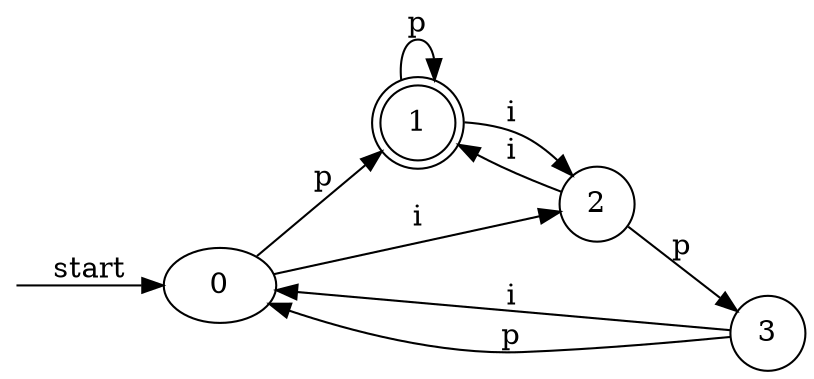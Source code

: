 digraph dfa {
    rankdir = LR;
    __start [style = invis, shape = point];
    __start -> "0" [ label = "start" ];
    node [shape = doublecircle]; "1"
    node [shape = circle];
    "0" -> "2" [ label = "i" ];
    "0" -> "1" [ label = "p" ];
    "2" -> "1" [ label = "i" ];
    "2" -> "3" [ label = "p" ];
    "1" -> "2" [ label = "i" ];
    "1" -> "1" [ label = "p" ];
    "3" -> "0" [ label = "i" ];
    "3" -> "0" [ label = "p" ];
}
